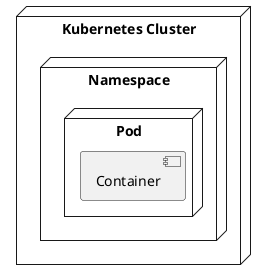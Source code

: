 
@startuml
node "Kubernetes Cluster" {
    node "Namespace" {
        node "Pod" {
            [Container]
        }
    }
}
@enduml
